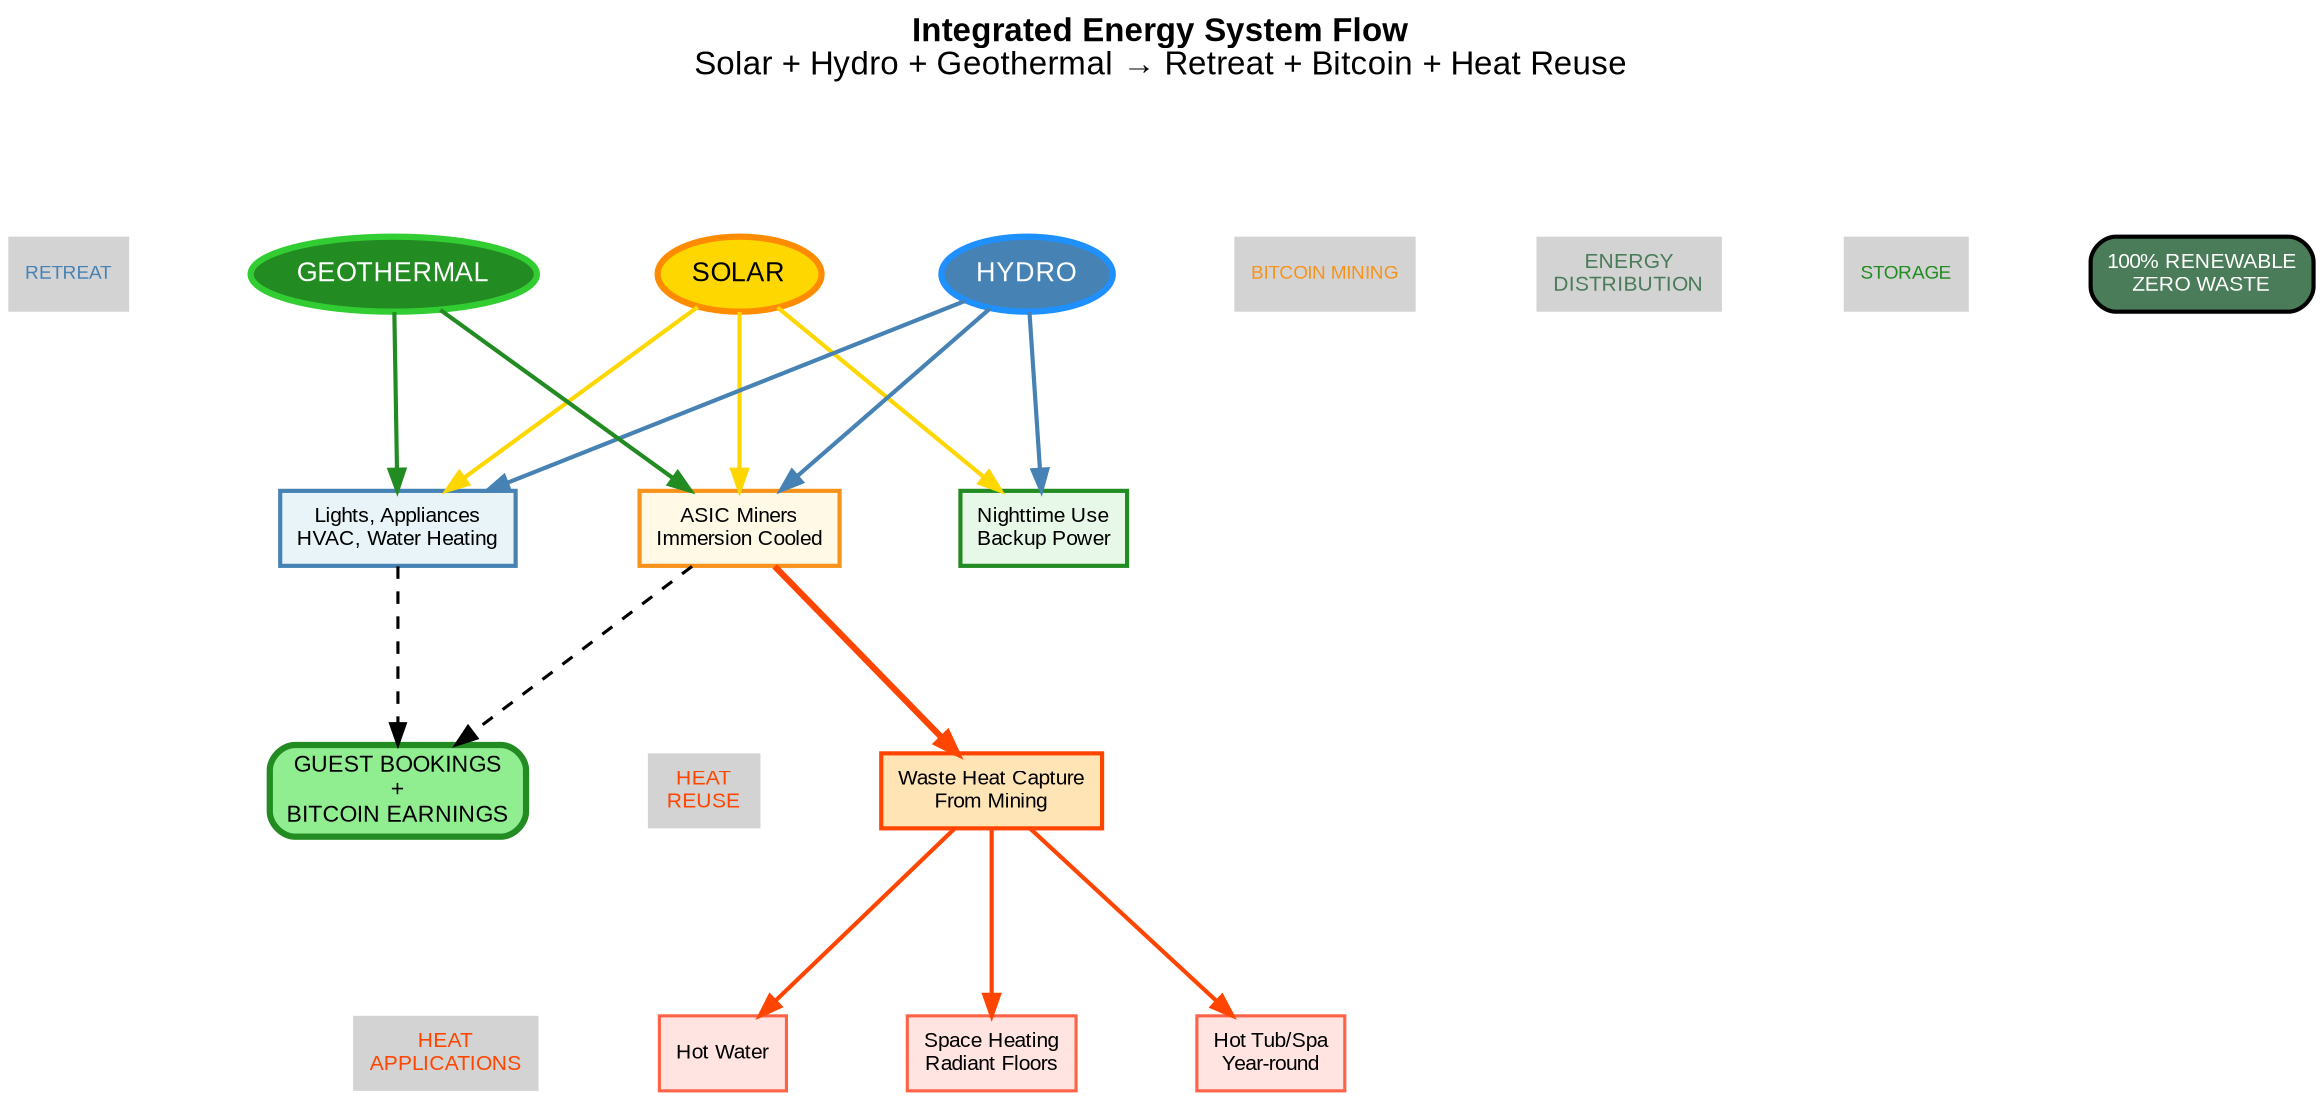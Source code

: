 // Energy Flow Diagram for Offgrid Farmstays
// Generate with: dot -Tpng energy_flow.dot -o ../../assets/diagrams/energy_flow.png

digraph EnergyFlow {
    // Graph settings
    rankdir=TB;
    bgcolor="transparent";
    fontname="Arial";
    compound=true;
    nodesep=0.8;
    ranksep=1.2;

    // Node styles
    node [fontname="Arial", fontsize=11, style=filled];

    // Energy source nodes
    solar [label="SOLAR", shape=ellipse, fillcolor="#FFD700", fontcolor=black, penwidth=3, color="#FF8C00", fontsize=13];
    hydro [label="HYDRO", shape=ellipse, fillcolor="#4682B4", fontcolor=white, penwidth=3, color="#1E90FF", fontsize=13];
    geo [label="GEOTHERMAL", shape=ellipse, fillcolor="#228B22", fontcolor=white, penwidth=3, color="#32CD32", fontsize=13];

    // Energy distribution label (rotated, positioned to side)
    dist_label [label="ENERGY\nDISTRIBUTION", shape=plaintext, fontsize=10, fontcolor="#4A7C59"];

    // Distribution nodes
    retreat [label="Lights, Appliances\nHVAC, Water Heating", shape=box, fillcolor="#E8F4F8", color="#4682B4", penwidth=2, fontsize=10];
    mining [label="ASIC Miners\nImmersion Cooled", shape=box, fillcolor="#FFF9E6", color="#F7931A", penwidth=2, fontsize=10];
    battery [label="Nighttime Use\nBackup Power", shape=box, fillcolor="#E8F8E8", color="#228B22", penwidth=2, fontsize=10];

    // Section labels as separate nodes
    retreat_label [label="RETREAT", shape=plaintext, fontsize=9, fontcolor="#4682B4"];
    mining_label [label="BITCOIN MINING", shape=plaintext, fontsize=9, fontcolor="#F7931A"];
    battery_label [label="STORAGE", shape=plaintext, fontsize=9, fontcolor="#228B22"];

    // Heat reuse label
    heat_label [label="HEAT\nREUSE", shape=plaintext, fontsize=10, fontcolor="#FF4500"];

    // Heat reuse node
    heat [label="Waste Heat Capture\nFrom Mining", shape=box, fillcolor="#FFE4B5", color="#FF4500", penwidth=2, fontsize=10];

    // Heat applications label
    heat_apps_label [label="HEAT\nAPPLICATIONS", shape=plaintext, fontsize=10, fontcolor="#FF4500"];

    // Heat applications
    hotwater [label="Hot Water", shape=box, fillcolor="#FFE4E1", color="#FF6347", penwidth=1.5, fontsize=10];
    heating [label="Space Heating\nRadiant Floors", shape=box, fillcolor="#FFE4E1", color="#FF6347", penwidth=1.5, fontsize=10];
    hottub [label="Hot Tub/Spa\nYear-round", shape=box, fillcolor="#FFE4E1", color="#FF6347", penwidth=1.5, fontsize=10];

    // Revenue
    revenue [label="GUEST BOOKINGS\n+\nBITCOIN EARNINGS", shape=box, style="filled,rounded", fillcolor="#90EE90", color="#228B22", penwidth=3, fontsize=11];

    // Badge
    badge [label="100% RENEWABLE\nZERO WASTE", shape=box, style="filled,rounded", fillcolor="#4A7C59", fontcolor=white, penwidth=2, fontsize=10];

    // Rank groupings
    {rank=same; solar; hydro; geo;}
    {rank=same; dist_label; retreat_label; mining_label; battery_label;}
    {rank=same; retreat; mining; battery;}
    {rank=same; heat_label; heat;}
    {rank=same; heat_apps_label; hotwater; heating; hottub;}

    // Energy source connections to distribution
    solar -> retreat [penwidth=2, color="#FFD700"];
    solar -> mining [penwidth=2, color="#FFD700"];
    solar -> battery [penwidth=2, color="#FFD700"];

    hydro -> retreat [penwidth=2, color="#4682B4"];
    hydro -> mining [penwidth=2, color="#4682B4"];
    hydro -> battery [penwidth=2, color="#4682B4"];

    geo -> retreat [penwidth=2, color="#228B22"];
    geo -> mining [penwidth=2, color="#228B22"];

    // Label to node invisible connections for positioning
    dist_label -> retreat_label [style=invis];
    retreat_label -> retreat [style=invis];
    mining_label -> mining [style=invis];
    battery_label -> battery [style=invis];

    // Heat connections
    mining -> heat [penwidth=3, color="#FF4500"];
    heat_label -> heat [style=invis];

    // Heat applications
    heat -> hotwater [penwidth=2, color="#FF4500"];
    heat -> heating [penwidth=2, color="#FF4500"];
    heat -> hottub [penwidth=2, color="#FF4500"];
    heat_apps_label -> hotwater [style=invis];

    // Revenue connections
    retreat -> revenue [style=dashed, penwidth=1.5];
    mining -> revenue [style=dashed, penwidth=1.5];

    // Title
    labelloc="t";
    label=<<b>Integrated Energy System Flow</b><br/>Solar + Hydro + Geothermal → Retreat + Bitcoin + Heat Reuse>;
    fontsize=16;
}
